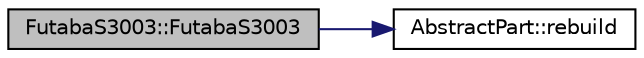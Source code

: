 digraph "FutabaS3003::FutabaS3003"
{
  edge [fontname="Helvetica",fontsize="10",labelfontname="Helvetica",labelfontsize="10"];
  node [fontname="Helvetica",fontsize="10",shape=record];
  rankdir="LR";
  Node1 [label="FutabaS3003::FutabaS3003",height=0.2,width=0.4,color="black", fillcolor="grey75", style="filled" fontcolor="black"];
  Node1 -> Node2 [color="midnightblue",fontsize="10",style="solid",fontname="Helvetica"];
  Node2 [label="AbstractPart::rebuild",height=0.2,width=0.4,color="black", fillcolor="white", style="filled",URL="$classAbstractPart.html#a06732798fd060a805f89e2a9a66e5368",tooltip="Rebuild the part."];
}
